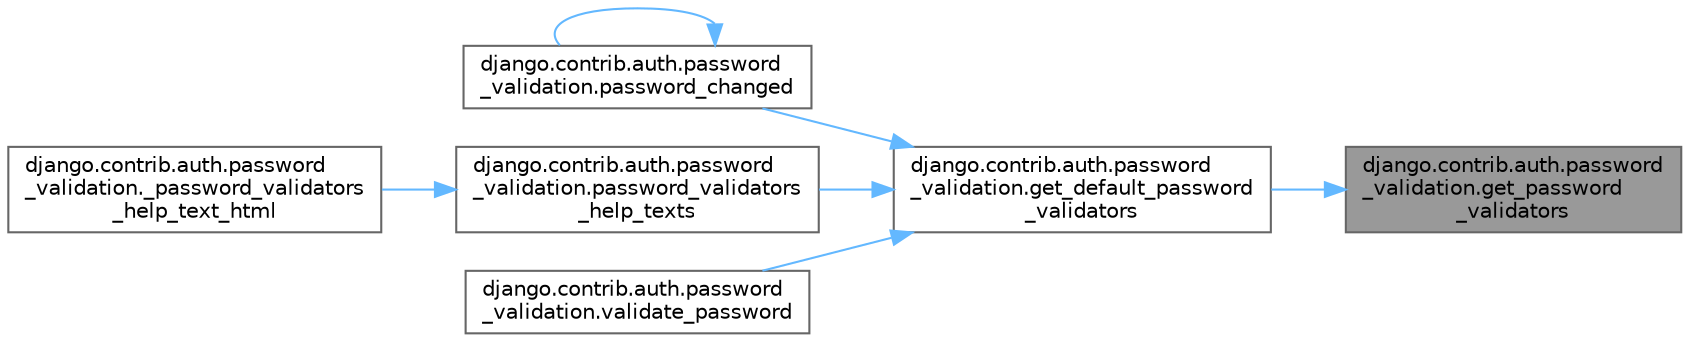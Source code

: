 digraph "django.contrib.auth.password_validation.get_password_validators"
{
 // LATEX_PDF_SIZE
  bgcolor="transparent";
  edge [fontname=Helvetica,fontsize=10,labelfontname=Helvetica,labelfontsize=10];
  node [fontname=Helvetica,fontsize=10,shape=box,height=0.2,width=0.4];
  rankdir="RL";
  Node1 [id="Node000001",label="django.contrib.auth.password\l_validation.get_password\l_validators",height=0.2,width=0.4,color="gray40", fillcolor="grey60", style="filled", fontcolor="black",tooltip=" "];
  Node1 -> Node2 [id="edge1_Node000001_Node000002",dir="back",color="steelblue1",style="solid",tooltip=" "];
  Node2 [id="Node000002",label="django.contrib.auth.password\l_validation.get_default_password\l_validators",height=0.2,width=0.4,color="grey40", fillcolor="white", style="filled",URL="$namespacedjango_1_1contrib_1_1auth_1_1password__validation.html#a0ef574a18f06b9dd99d4102022066be3",tooltip=" "];
  Node2 -> Node3 [id="edge2_Node000002_Node000003",dir="back",color="steelblue1",style="solid",tooltip=" "];
  Node3 [id="Node000003",label="django.contrib.auth.password\l_validation.password_changed",height=0.2,width=0.4,color="grey40", fillcolor="white", style="filled",URL="$namespacedjango_1_1contrib_1_1auth_1_1password__validation.html#acd58a1441586640bcd836052eca2410a",tooltip=" "];
  Node3 -> Node3 [id="edge3_Node000003_Node000003",dir="back",color="steelblue1",style="solid",tooltip=" "];
  Node2 -> Node4 [id="edge4_Node000002_Node000004",dir="back",color="steelblue1",style="solid",tooltip=" "];
  Node4 [id="Node000004",label="django.contrib.auth.password\l_validation.password_validators\l_help_texts",height=0.2,width=0.4,color="grey40", fillcolor="white", style="filled",URL="$namespacedjango_1_1contrib_1_1auth_1_1password__validation.html#aba2bc1766b35740d94ab5e15d5a6cb57",tooltip=" "];
  Node4 -> Node5 [id="edge5_Node000004_Node000005",dir="back",color="steelblue1",style="solid",tooltip=" "];
  Node5 [id="Node000005",label="django.contrib.auth.password\l_validation._password_validators\l_help_text_html",height=0.2,width=0.4,color="grey40", fillcolor="white", style="filled",URL="$namespacedjango_1_1contrib_1_1auth_1_1password__validation.html#af6e3b0d0f67335661dc6353d90ee3fc4",tooltip=" "];
  Node2 -> Node6 [id="edge6_Node000002_Node000006",dir="back",color="steelblue1",style="solid",tooltip=" "];
  Node6 [id="Node000006",label="django.contrib.auth.password\l_validation.validate_password",height=0.2,width=0.4,color="grey40", fillcolor="white", style="filled",URL="$namespacedjango_1_1contrib_1_1auth_1_1password__validation.html#a329e0888da81c133b153f33f2966f2df",tooltip=" "];
}

